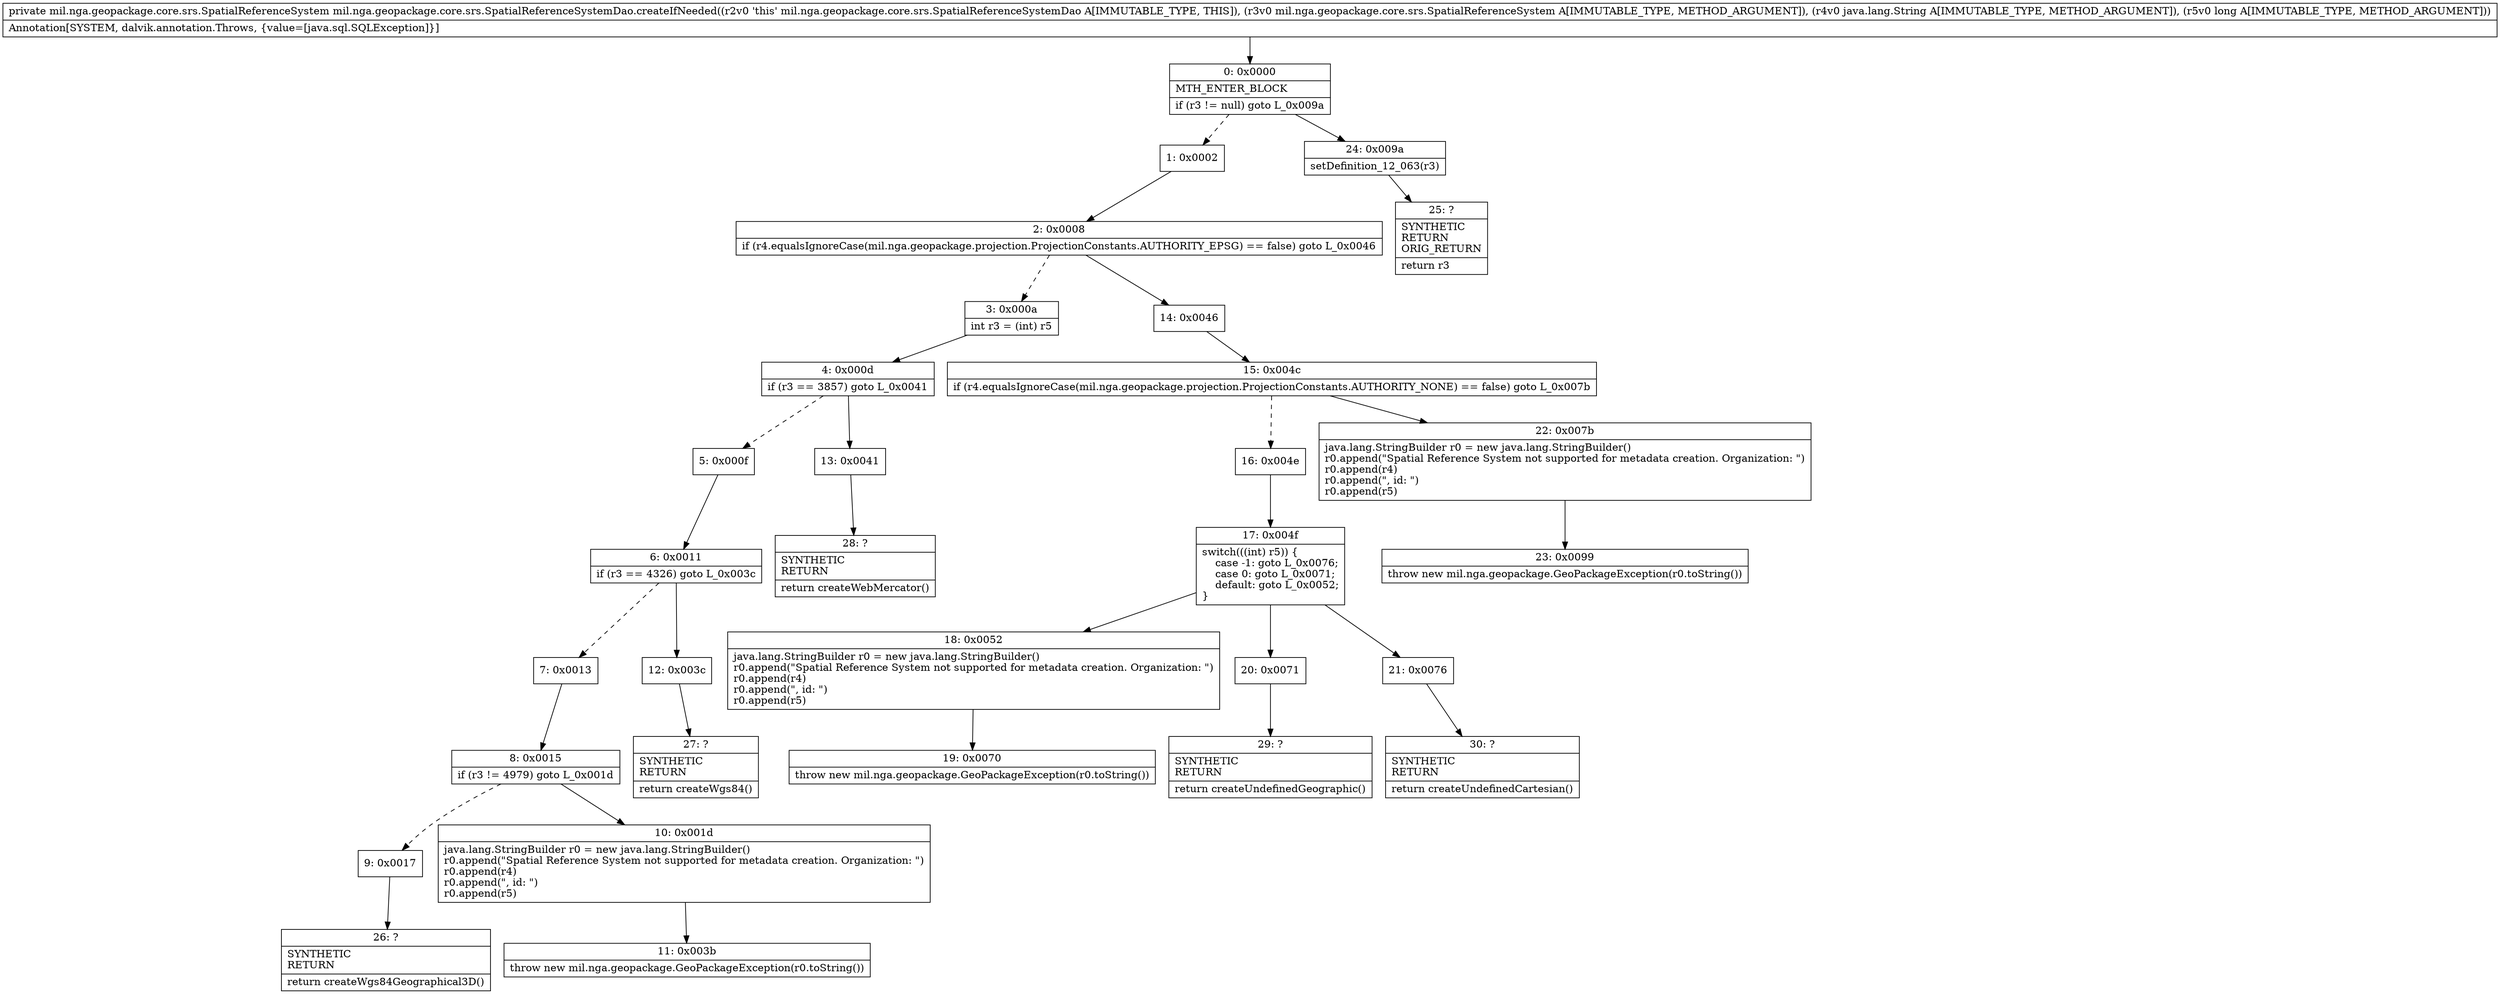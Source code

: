 digraph "CFG formil.nga.geopackage.core.srs.SpatialReferenceSystemDao.createIfNeeded(Lmil\/nga\/geopackage\/core\/srs\/SpatialReferenceSystem;Ljava\/lang\/String;J)Lmil\/nga\/geopackage\/core\/srs\/SpatialReferenceSystem;" {
Node_0 [shape=record,label="{0\:\ 0x0000|MTH_ENTER_BLOCK\l|if (r3 != null) goto L_0x009a\l}"];
Node_1 [shape=record,label="{1\:\ 0x0002}"];
Node_2 [shape=record,label="{2\:\ 0x0008|if (r4.equalsIgnoreCase(mil.nga.geopackage.projection.ProjectionConstants.AUTHORITY_EPSG) == false) goto L_0x0046\l}"];
Node_3 [shape=record,label="{3\:\ 0x000a|int r3 = (int) r5\l}"];
Node_4 [shape=record,label="{4\:\ 0x000d|if (r3 == 3857) goto L_0x0041\l}"];
Node_5 [shape=record,label="{5\:\ 0x000f}"];
Node_6 [shape=record,label="{6\:\ 0x0011|if (r3 == 4326) goto L_0x003c\l}"];
Node_7 [shape=record,label="{7\:\ 0x0013}"];
Node_8 [shape=record,label="{8\:\ 0x0015|if (r3 != 4979) goto L_0x001d\l}"];
Node_9 [shape=record,label="{9\:\ 0x0017}"];
Node_10 [shape=record,label="{10\:\ 0x001d|java.lang.StringBuilder r0 = new java.lang.StringBuilder()\lr0.append(\"Spatial Reference System not supported for metadata creation. Organization: \")\lr0.append(r4)\lr0.append(\", id: \")\lr0.append(r5)\l}"];
Node_11 [shape=record,label="{11\:\ 0x003b|throw new mil.nga.geopackage.GeoPackageException(r0.toString())\l}"];
Node_12 [shape=record,label="{12\:\ 0x003c}"];
Node_13 [shape=record,label="{13\:\ 0x0041}"];
Node_14 [shape=record,label="{14\:\ 0x0046}"];
Node_15 [shape=record,label="{15\:\ 0x004c|if (r4.equalsIgnoreCase(mil.nga.geopackage.projection.ProjectionConstants.AUTHORITY_NONE) == false) goto L_0x007b\l}"];
Node_16 [shape=record,label="{16\:\ 0x004e}"];
Node_17 [shape=record,label="{17\:\ 0x004f|switch(((int) r5)) \{\l    case \-1: goto L_0x0076;\l    case 0: goto L_0x0071;\l    default: goto L_0x0052;\l\}\l}"];
Node_18 [shape=record,label="{18\:\ 0x0052|java.lang.StringBuilder r0 = new java.lang.StringBuilder()\lr0.append(\"Spatial Reference System not supported for metadata creation. Organization: \")\lr0.append(r4)\lr0.append(\", id: \")\lr0.append(r5)\l}"];
Node_19 [shape=record,label="{19\:\ 0x0070|throw new mil.nga.geopackage.GeoPackageException(r0.toString())\l}"];
Node_20 [shape=record,label="{20\:\ 0x0071}"];
Node_21 [shape=record,label="{21\:\ 0x0076}"];
Node_22 [shape=record,label="{22\:\ 0x007b|java.lang.StringBuilder r0 = new java.lang.StringBuilder()\lr0.append(\"Spatial Reference System not supported for metadata creation. Organization: \")\lr0.append(r4)\lr0.append(\", id: \")\lr0.append(r5)\l}"];
Node_23 [shape=record,label="{23\:\ 0x0099|throw new mil.nga.geopackage.GeoPackageException(r0.toString())\l}"];
Node_24 [shape=record,label="{24\:\ 0x009a|setDefinition_12_063(r3)\l}"];
Node_25 [shape=record,label="{25\:\ ?|SYNTHETIC\lRETURN\lORIG_RETURN\l|return r3\l}"];
Node_26 [shape=record,label="{26\:\ ?|SYNTHETIC\lRETURN\l|return createWgs84Geographical3D()\l}"];
Node_27 [shape=record,label="{27\:\ ?|SYNTHETIC\lRETURN\l|return createWgs84()\l}"];
Node_28 [shape=record,label="{28\:\ ?|SYNTHETIC\lRETURN\l|return createWebMercator()\l}"];
Node_29 [shape=record,label="{29\:\ ?|SYNTHETIC\lRETURN\l|return createUndefinedGeographic()\l}"];
Node_30 [shape=record,label="{30\:\ ?|SYNTHETIC\lRETURN\l|return createUndefinedCartesian()\l}"];
MethodNode[shape=record,label="{private mil.nga.geopackage.core.srs.SpatialReferenceSystem mil.nga.geopackage.core.srs.SpatialReferenceSystemDao.createIfNeeded((r2v0 'this' mil.nga.geopackage.core.srs.SpatialReferenceSystemDao A[IMMUTABLE_TYPE, THIS]), (r3v0 mil.nga.geopackage.core.srs.SpatialReferenceSystem A[IMMUTABLE_TYPE, METHOD_ARGUMENT]), (r4v0 java.lang.String A[IMMUTABLE_TYPE, METHOD_ARGUMENT]), (r5v0 long A[IMMUTABLE_TYPE, METHOD_ARGUMENT]))  | Annotation[SYSTEM, dalvik.annotation.Throws, \{value=[java.sql.SQLException]\}]\l}"];
MethodNode -> Node_0;
Node_0 -> Node_1[style=dashed];
Node_0 -> Node_24;
Node_1 -> Node_2;
Node_2 -> Node_3[style=dashed];
Node_2 -> Node_14;
Node_3 -> Node_4;
Node_4 -> Node_5[style=dashed];
Node_4 -> Node_13;
Node_5 -> Node_6;
Node_6 -> Node_7[style=dashed];
Node_6 -> Node_12;
Node_7 -> Node_8;
Node_8 -> Node_9[style=dashed];
Node_8 -> Node_10;
Node_9 -> Node_26;
Node_10 -> Node_11;
Node_12 -> Node_27;
Node_13 -> Node_28;
Node_14 -> Node_15;
Node_15 -> Node_16[style=dashed];
Node_15 -> Node_22;
Node_16 -> Node_17;
Node_17 -> Node_18;
Node_17 -> Node_20;
Node_17 -> Node_21;
Node_18 -> Node_19;
Node_20 -> Node_29;
Node_21 -> Node_30;
Node_22 -> Node_23;
Node_24 -> Node_25;
}

